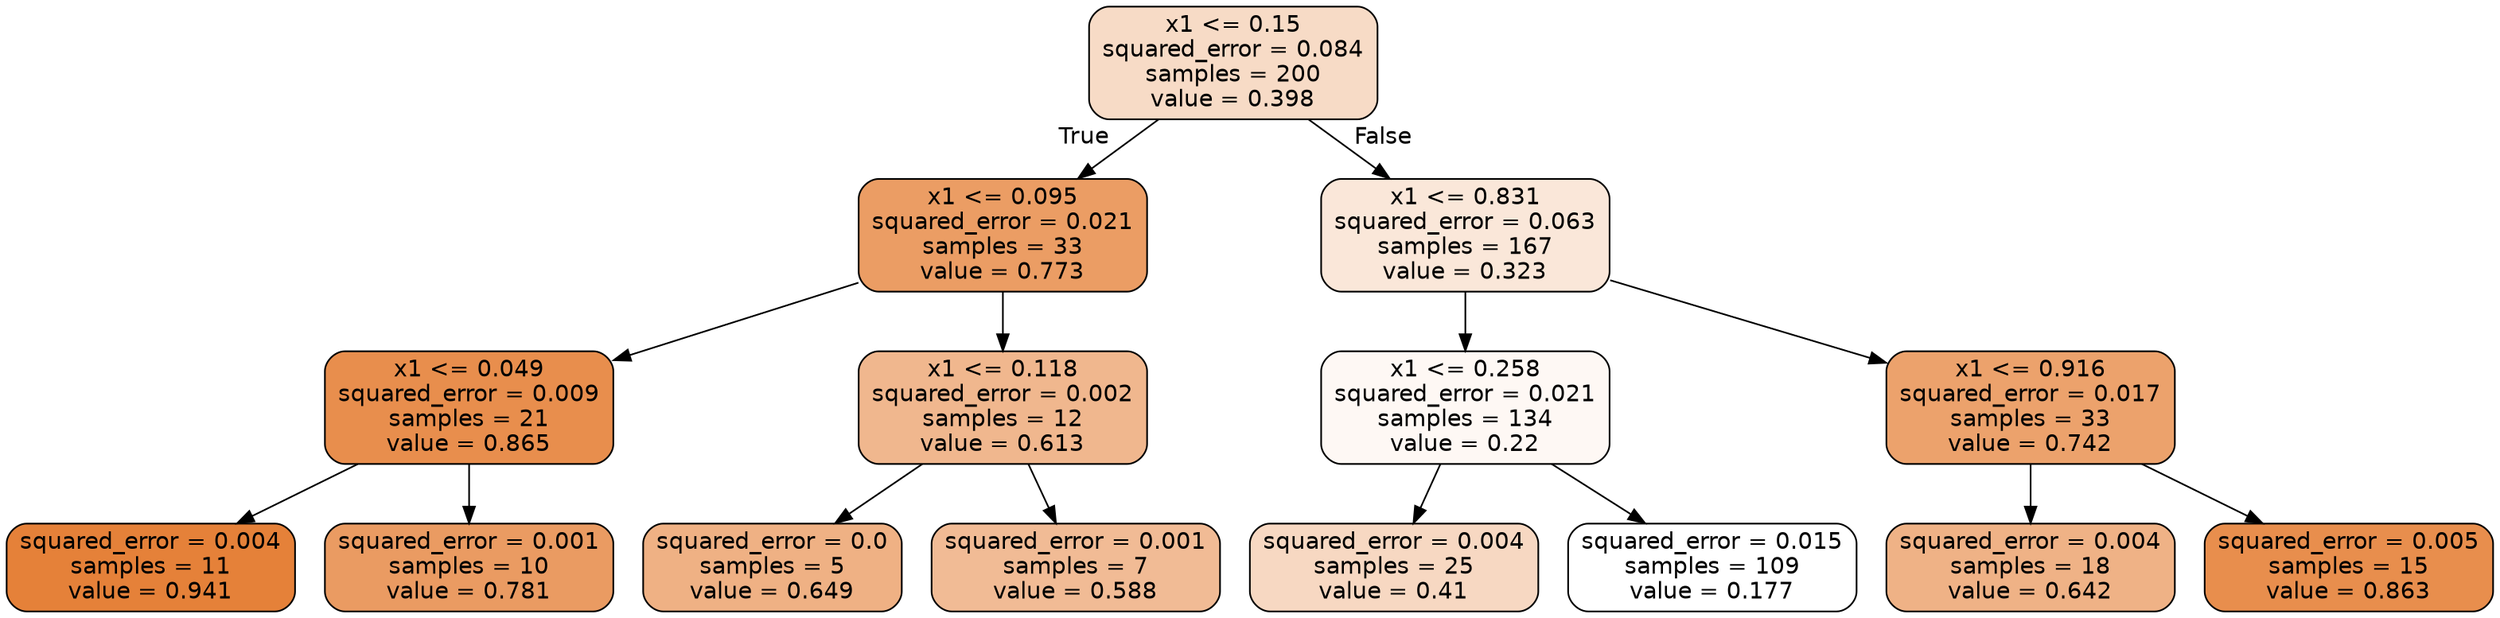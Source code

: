 digraph Tree {
node [shape=box, style="filled, rounded", color="black", fontname="helvetica"] ;
edge [fontname="helvetica"] ;
0 [label="x1 <= 0.15\nsquared_error = 0.084\nsamples = 200\nvalue = 0.398", fillcolor="#f7dbc6"] ;
1 [label="x1 <= 0.095\nsquared_error = 0.021\nsamples = 33\nvalue = 0.773", fillcolor="#eb9d64"] ;
0 -> 1 [labeldistance=2.5, labelangle=45, headlabel="True"] ;
2 [label="x1 <= 0.049\nsquared_error = 0.009\nsamples = 21\nvalue = 0.865", fillcolor="#e88e4d"] ;
1 -> 2 ;
3 [label="squared_error = 0.004\nsamples = 11\nvalue = 0.941", fillcolor="#e58139"] ;
2 -> 3 ;
4 [label="squared_error = 0.001\nsamples = 10\nvalue = 0.781", fillcolor="#ea9b62"] ;
2 -> 4 ;
5 [label="x1 <= 0.118\nsquared_error = 0.002\nsamples = 12\nvalue = 0.613", fillcolor="#f0b78e"] ;
1 -> 5 ;
6 [label="squared_error = 0.0\nsamples = 5\nvalue = 0.649", fillcolor="#efb184"] ;
5 -> 6 ;
7 [label="squared_error = 0.001\nsamples = 7\nvalue = 0.588", fillcolor="#f1bb95"] ;
5 -> 7 ;
8 [label="x1 <= 0.831\nsquared_error = 0.063\nsamples = 167\nvalue = 0.323", fillcolor="#fae7d9"] ;
0 -> 8 [labeldistance=2.5, labelangle=-45, headlabel="False"] ;
9 [label="x1 <= 0.258\nsquared_error = 0.021\nsamples = 134\nvalue = 0.22", fillcolor="#fef8f4"] ;
8 -> 9 ;
10 [label="squared_error = 0.004\nsamples = 25\nvalue = 0.41", fillcolor="#f7d8c2"] ;
9 -> 10 ;
11 [label="squared_error = 0.015\nsamples = 109\nvalue = 0.177", fillcolor="#ffffff"] ;
9 -> 11 ;
12 [label="x1 <= 0.916\nsquared_error = 0.017\nsamples = 33\nvalue = 0.742", fillcolor="#eca26c"] ;
8 -> 12 ;
13 [label="squared_error = 0.004\nsamples = 18\nvalue = 0.642", fillcolor="#efb286"] ;
12 -> 13 ;
14 [label="squared_error = 0.005\nsamples = 15\nvalue = 0.863", fillcolor="#e88e4d"] ;
12 -> 14 ;
}